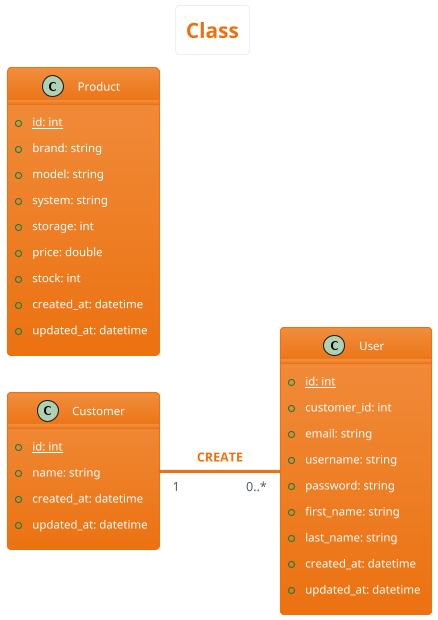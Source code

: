 @startuml class
left to right direction
skinparam actorStyle Awesome
skinparam ArrowThickness 1
!theme aws-orange
skinparam backgroundcolor White

'Titre'
title Class

'Customer'
class Customer {
    {static} +id: int
    +name: string
    +created_at: datetime
    +updated_at: datetime
}

'Product'
class Product {
    {static} +id: int
    +brand: string
    +model: string
    +system: string
    +storage: int
    +price: double
    +stock: int
    +created_at: datetime
    +updated_at: datetime
}

'User'
class User {
    {static} +id: int
    +customer_id: int
    +email: string
    +username: string
    +password: string
    +first_name: string
    +last_name: string
    +created_at: datetime
    +updated_at: datetime
}


'Déroulement'
Customer "1" -- "0..*" User: $warning("CREATE")
@enduml